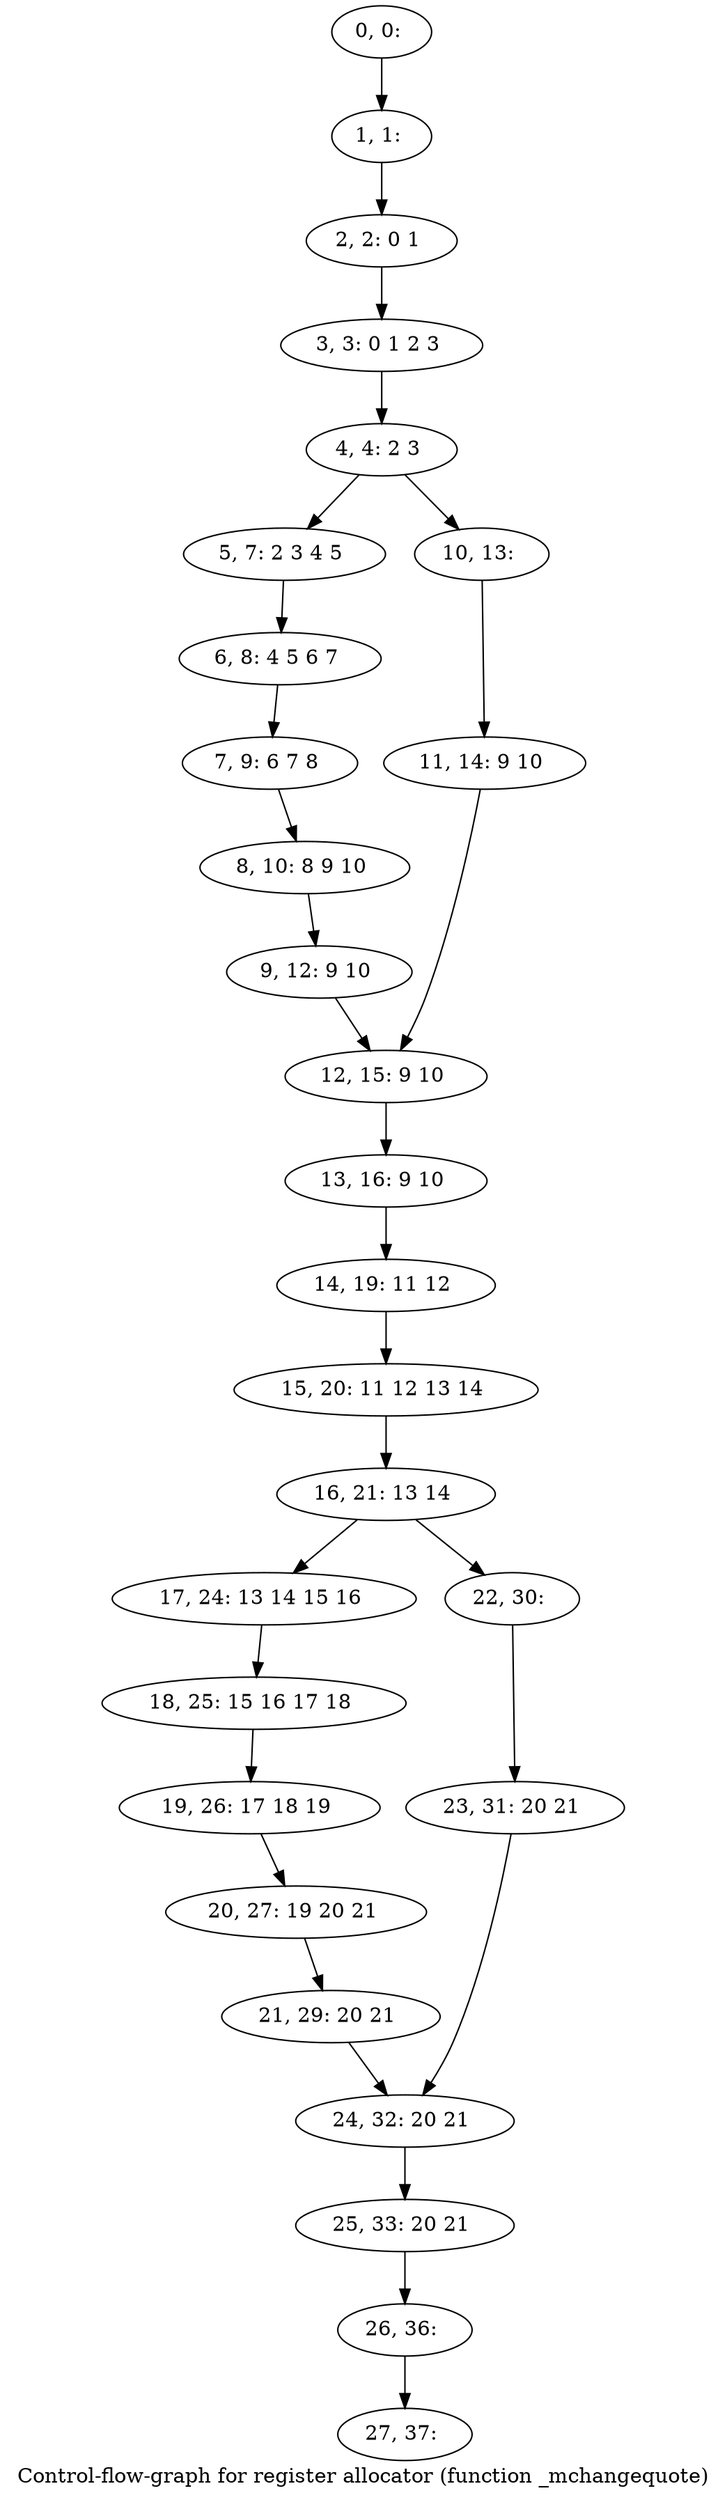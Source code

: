 digraph G {
graph [label="Control-flow-graph for register allocator (function _mchangequote)"]
0[label="0, 0: "];
1[label="1, 1: "];
2[label="2, 2: 0 1 "];
3[label="3, 3: 0 1 2 3 "];
4[label="4, 4: 2 3 "];
5[label="5, 7: 2 3 4 5 "];
6[label="6, 8: 4 5 6 7 "];
7[label="7, 9: 6 7 8 "];
8[label="8, 10: 8 9 10 "];
9[label="9, 12: 9 10 "];
10[label="10, 13: "];
11[label="11, 14: 9 10 "];
12[label="12, 15: 9 10 "];
13[label="13, 16: 9 10 "];
14[label="14, 19: 11 12 "];
15[label="15, 20: 11 12 13 14 "];
16[label="16, 21: 13 14 "];
17[label="17, 24: 13 14 15 16 "];
18[label="18, 25: 15 16 17 18 "];
19[label="19, 26: 17 18 19 "];
20[label="20, 27: 19 20 21 "];
21[label="21, 29: 20 21 "];
22[label="22, 30: "];
23[label="23, 31: 20 21 "];
24[label="24, 32: 20 21 "];
25[label="25, 33: 20 21 "];
26[label="26, 36: "];
27[label="27, 37: "];
0->1 ;
1->2 ;
2->3 ;
3->4 ;
4->5 ;
4->10 ;
5->6 ;
6->7 ;
7->8 ;
8->9 ;
9->12 ;
10->11 ;
11->12 ;
12->13 ;
13->14 ;
14->15 ;
15->16 ;
16->17 ;
16->22 ;
17->18 ;
18->19 ;
19->20 ;
20->21 ;
21->24 ;
22->23 ;
23->24 ;
24->25 ;
25->26 ;
26->27 ;
}
